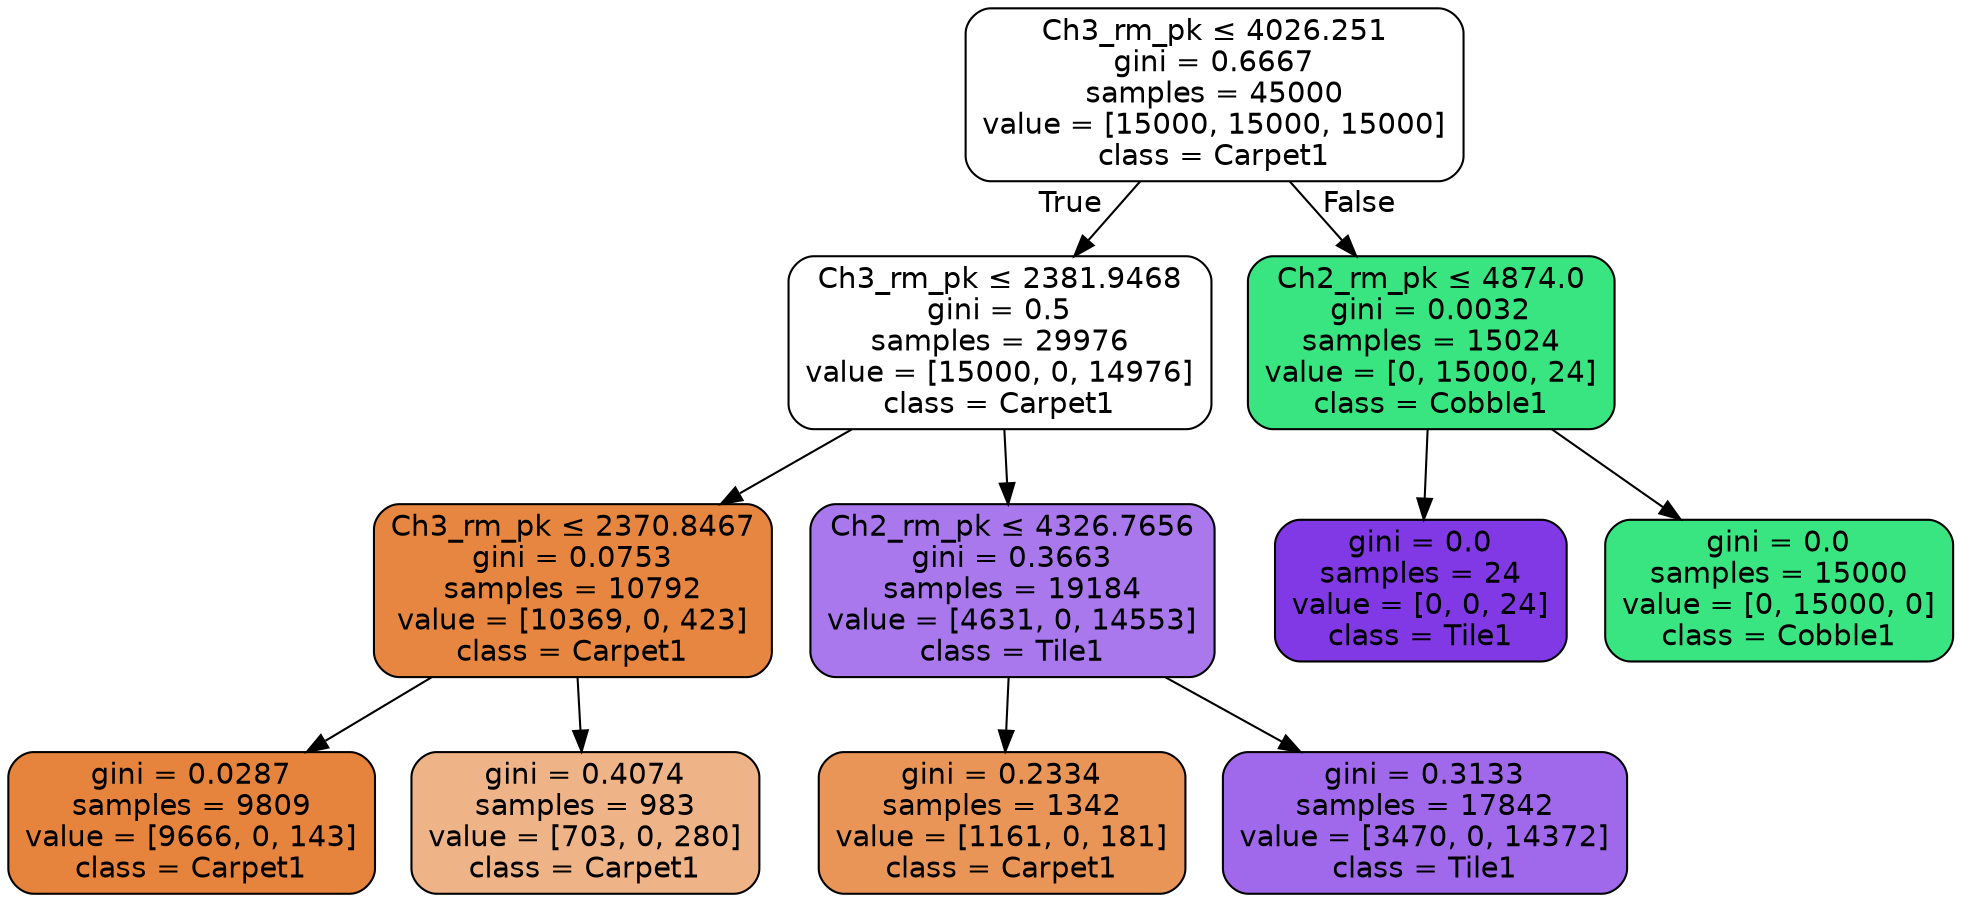 digraph Tree {
node [shape=box, style="filled, rounded", color="black", fontname=helvetica] ;
edge [fontname=helvetica] ;
0 [label=<Ch3_rm_pk &le; 4026.251<br/>gini = 0.6667<br/>samples = 45000<br/>value = [15000, 15000, 15000]<br/>class = Carpet1>, fillcolor="#e5813900"] ;
1 [label=<Ch3_rm_pk &le; 2381.9468<br/>gini = 0.5<br/>samples = 29976<br/>value = [15000, 0, 14976]<br/>class = Carpet1>, fillcolor="#e5813900"] ;
0 -> 1 [labeldistance=2.5, labelangle=45, headlabel="True"] ;
2 [label=<Ch3_rm_pk &le; 2370.8467<br/>gini = 0.0753<br/>samples = 10792<br/>value = [10369, 0, 423]<br/>class = Carpet1>, fillcolor="#e58139f5"] ;
1 -> 2 ;
3 [label=<gini = 0.0287<br/>samples = 9809<br/>value = [9666, 0, 143]<br/>class = Carpet1>, fillcolor="#e58139fb"] ;
2 -> 3 ;
4 [label=<gini = 0.4074<br/>samples = 983<br/>value = [703, 0, 280]<br/>class = Carpet1>, fillcolor="#e5813999"] ;
2 -> 4 ;
5 [label=<Ch2_rm_pk &le; 4326.7656<br/>gini = 0.3663<br/>samples = 19184<br/>value = [4631, 0, 14553]<br/>class = Tile1>, fillcolor="#8139e5ae"] ;
1 -> 5 ;
6 [label=<gini = 0.2334<br/>samples = 1342<br/>value = [1161, 0, 181]<br/>class = Carpet1>, fillcolor="#e58139d7"] ;
5 -> 6 ;
7 [label=<gini = 0.3133<br/>samples = 17842<br/>value = [3470, 0, 14372]<br/>class = Tile1>, fillcolor="#8139e5c1"] ;
5 -> 7 ;
8 [label=<Ch2_rm_pk &le; 4874.0<br/>gini = 0.0032<br/>samples = 15024<br/>value = [0, 15000, 24]<br/>class = Cobble1>, fillcolor="#39e581ff"] ;
0 -> 8 [labeldistance=2.5, labelangle=-45, headlabel="False"] ;
9 [label=<gini = 0.0<br/>samples = 24<br/>value = [0, 0, 24]<br/>class = Tile1>, fillcolor="#8139e5ff"] ;
8 -> 9 ;
10 [label=<gini = 0.0<br/>samples = 15000<br/>value = [0, 15000, 0]<br/>class = Cobble1>, fillcolor="#39e581ff"] ;
8 -> 10 ;
}